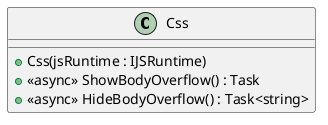 @startuml Css
class Css  {
    + Css(jsRuntime : IJSRuntime)
    + <<async>> ShowBodyOverflow() : Task
    + <<async>> HideBodyOverflow() : Task<string>
}
@enduml